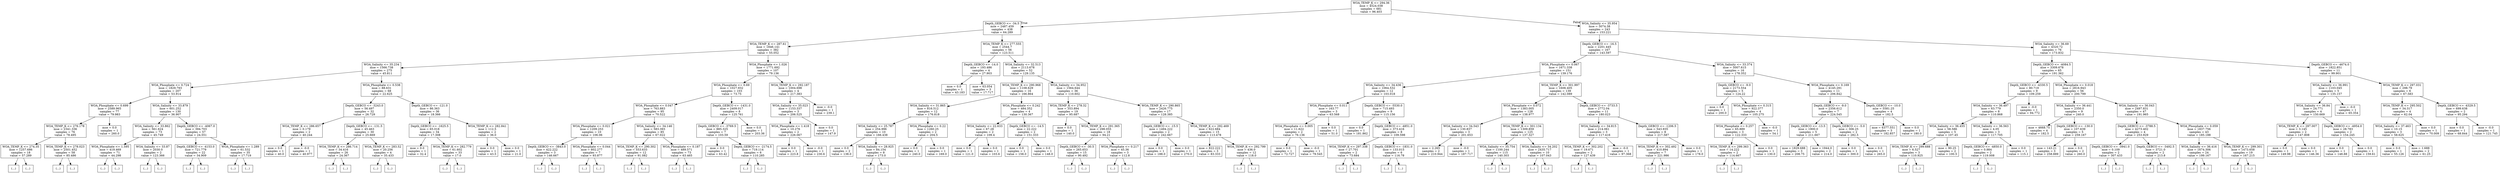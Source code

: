digraph Tree {
node [shape=box] ;
0 [label="WOA_TEMP_K <= 294.36\nmse = 4524.038\nsamples = 681\nvalue = 96.403"] ;
1 [label="Depth_GEBCO <= -34.5\nmse = 2487.459\nsamples = 438\nvalue = 64.289"] ;
0 -> 1 [labeldistance=2.5, labelangle=45, headlabel="True"] ;
2 [label="WOA_TEMP_K <= 287.61\nmse = 1846.141\nsamples = 382\nvalue = 55.052"] ;
1 -> 2 ;
3 [label="WOA_Salinity <= 35.234\nmse = 1566.738\nsamples = 275\nvalue = 45.811"] ;
2 -> 3 ;
4 [label="WOA_Phosphate <= 0.724\nmse = 1829.793\nsamples = 207\nvalue = 53.914"] ;
3 -> 4 ;
5 [label="WOA_Phosphate <= 0.699\nmse = 2589.965\nsamples = 77\nvalue = 79.983"] ;
4 -> 5 ;
6 [label="WOA_TEMP_K <= 276.178\nmse = 2341.336\nsamples = 76\nvalue = 78.495"] ;
5 -> 6 ;
7 [label="WOA_TEMP_K <= 274.35\nmse = 1257.686\nsamples = 18\nvalue = 57.289"] ;
6 -> 7 ;
8 [label="(...)"] ;
7 -> 8 ;
11 [label="(...)"] ;
7 -> 11 ;
12 [label="WOA_TEMP_K <= 278.023\nmse = 2501.452\nsamples = 58\nvalue = 85.486"] ;
6 -> 12 ;
13 [label="(...)"] ;
12 -> 13 ;
20 [label="(...)"] ;
12 -> 20 ;
105 [label="mse = 0.0\nsamples = 1\nvalue = 260.0"] ;
5 -> 105 ;
106 [label="WOA_Salinity <= 33.879\nmse = 601.252\nsamples = 130\nvalue = 36.907"] ;
4 -> 106 ;
107 [label="WOA_Salinity <= 33.862\nmse = 561.624\nsamples = 73\nvalue = 45.749"] ;
106 -> 107 ;
108 [label="WOA_Phosphate <= 1.595\nmse = 419.469\nsamples = 71\nvalue = 44.298"] ;
107 -> 108 ;
109 [label="(...)"] ;
108 -> 109 ;
164 [label="(...)"] ;
108 -> 164 ;
225 [label="WOA_Salinity <= 33.87\nmse = 2030.0\nsamples = 2\nvalue = 123.366"] ;
107 -> 225 ;
226 [label="(...)"] ;
225 -> 226 ;
227 [label="(...)"] ;
225 -> 227 ;
228 [label="Depth_GEBCO <= -4067.0\nmse = 394.703\nsamples = 57\nvalue = 24.551"] ;
106 -> 228 ;
229 [label="Depth_GEBCO <= -4153.0\nmse = 721.779\nsamples = 22\nvalue = 34.909"] ;
228 -> 229 ;
230 [label="(...)"] ;
229 -> 230 ;
271 [label="(...)"] ;
229 -> 271 ;
272 [label="WOA_Phosphate <= 1.289\nmse = 61.532\nsamples = 35\nvalue = 17.719"] ;
228 -> 272 ;
273 [label="(...)"] ;
272 -> 273 ;
318 [label="(...)"] ;
272 -> 318 ;
335 [label="WOA_Phosphate <= 0.538\nmse = 88.631\nsamples = 68\nvalue = 22.625"] ;
3 -> 335 ;
336 [label="Depth_GEBCO <= -3243.0\nmse = 56.497\nsamples = 32\nvalue = 26.729"] ;
335 -> 336 ;
337 [label="WOA_TEMP_K <= 286.657\nmse = 0.179\nsamples = 2\nvalue = 40.244"] ;
336 -> 337 ;
338 [label="mse = 0.0\nsamples = 1\nvalue = 40.0"] ;
337 -> 338 ;
339 [label="mse = -0.0\nsamples = 1\nvalue = 40.977"] ;
337 -> 339 ;
340 [label="Depth_GEBCO <= -131.5\nmse = 45.463\nsamples = 30\nvalue = 25.669"] ;
336 -> 340 ;
341 [label="WOA_TEMP_K <= 286.714\nmse = 34.416\nsamples = 26\nvalue = 24.367"] ;
340 -> 341 ;
342 [label="(...)"] ;
341 -> 342 ;
363 [label="(...)"] ;
341 -> 363 ;
368 [label="WOA_TEMP_K <= 283.52\nmse = 20.256\nsamples = 4\nvalue = 35.433"] ;
340 -> 368 ;
369 [label="(...)"] ;
368 -> 369 ;
374 [label="(...)"] ;
368 -> 374 ;
375 [label="Depth_GEBCO <= -121.0\nmse = 86.363\nsamples = 36\nvalue = 18.366"] ;
335 -> 375 ;
376 [label="Depth_GEBCO <= -1625.5\nmse = 65.018\nsamples = 34\nvalue = 17.308"] ;
375 -> 376 ;
377 [label="mse = 0.0\nsamples = 1\nvalue = 32.4"] ;
376 -> 377 ;
378 [label="WOA_TEMP_K <= 282.779\nmse = 61.602\nsamples = 33\nvalue = 17.0"] ;
376 -> 378 ;
379 [label="(...)"] ;
378 -> 379 ;
390 [label="(...)"] ;
378 -> 390 ;
403 [label="WOA_TEMP_K <= 282.841\nmse = 112.5\nsamples = 2\nvalue = 36.0"] ;
375 -> 403 ;
404 [label="mse = 0.0\nsamples = 1\nvalue = 43.5"] ;
403 -> 404 ;
405 [label="mse = 0.0\nsamples = 1\nvalue = 21.0"] ;
403 -> 405 ;
406 [label="WOA_Phosphate <= 1.026\nmse = 1771.692\nsamples = 107\nvalue = 79.136"] ;
2 -> 406 ;
407 [label="WOA_Phosphate <= 0.69\nmse = 1027.932\nsamples = 103\nvalue = 73.75"] ;
406 -> 407 ;
408 [label="WOA_Phosphate <= 0.047\nmse = 763.883\nsamples = 95\nvalue = 70.522"] ;
407 -> 408 ;
409 [label="WOA_Phosphate <= 0.021\nmse = 1209.253\nsamples = 10\nvalue = 106.06"] ;
408 -> 409 ;
410 [label="Depth_GEBCO <= -3843.0\nmse = 422.222\nsamples = 3\nvalue = 146.667"] ;
409 -> 410 ;
411 [label="(...)"] ;
410 -> 411 ;
412 [label="(...)"] ;
410 -> 412 ;
415 [label="WOA_Phosphate <= 0.044\nmse = 802.277\nsamples = 7\nvalue = 93.877"] ;
409 -> 415 ;
416 [label="(...)"] ;
415 -> 416 ;
423 [label="(...)"] ;
415 -> 423 ;
426 [label="WOA_Salinity <= 34.146\nmse = 583.393\nsamples = 85\nvalue = 67.022"] ;
408 -> 426 ;
427 [label="WOA_TEMP_K <= 290.302\nmse = 553.633\nsamples = 12\nvalue = 91.082"] ;
426 -> 427 ;
428 [label="(...)"] ;
427 -> 428 ;
443 [label="(...)"] ;
427 -> 443 ;
450 [label="WOA_Phosphate <= 0.187\nmse = 489.571\nsamples = 73\nvalue = 63.465"] ;
426 -> 450 ;
451 [label="(...)"] ;
450 -> 451 ;
520 [label="(...)"] ;
450 -> 520 ;
571 [label="Depth_GEBCO <= -1431.0\nmse = 2409.017\nsamples = 8\nvalue = 125.761"] ;
407 -> 571 ;
572 [label="Depth_GEBCO <= -3769.5\nmse = 885.325\nsamples = 7\nvalue = 103.59"] ;
571 -> 572 ;
573 [label="mse = 0.0\nsamples = 1\nvalue = 63.42"] ;
572 -> 573 ;
574 [label="Depth_GEBCO <= -2174.5\nmse = 719.114\nsamples = 6\nvalue = 110.285"] ;
572 -> 574 ;
575 [label="(...)"] ;
574 -> 575 ;
578 [label="(...)"] ;
574 -> 578 ;
579 [label="mse = 0.0\nsamples = 1\nvalue = 203.36"] ;
571 -> 579 ;
580 [label="WOA_TEMP_K <= 292.187\nmse = 1004.698\nsamples = 4\nvalue = 217.383"] ;
406 -> 580 ;
581 [label="WOA_Salinity <= 35.023\nmse = 1153.337\nsamples = 3\nvalue = 206.525"] ;
580 -> 581 ;
582 [label="WOA_Phosphate <= 1.418\nmse = 10.276\nsamples = 2\nvalue = 226.067"] ;
581 -> 582 ;
583 [label="mse = 0.0\nsamples = 1\nvalue = 223.8"] ;
582 -> 583 ;
584 [label="mse = -0.0\nsamples = 1\nvalue = 230.6"] ;
582 -> 584 ;
585 [label="mse = 0.0\nsamples = 1\nvalue = 147.9"] ;
581 -> 585 ;
586 [label="mse = -0.0\nsamples = 1\nvalue = 239.1"] ;
580 -> 586 ;
587 [label="WOA_TEMP_K <= 277.555\nmse = 2544.7\nsamples = 56\nvalue = 123.511"] ;
1 -> 587 ;
588 [label="Depth_GEBCO <= -14.0\nmse = 193.486\nsamples = 4\nvalue = 27.903"] ;
587 -> 588 ;
589 [label="mse = 0.0\nsamples = 1\nvalue = 43.183"] ;
588 -> 589 ;
590 [label="mse = 63.054\nsamples = 3\nvalue = 17.717"] ;
588 -> 590 ;
591 [label="WOA_Salinity <= 32.513\nmse = 2113.678\nsamples = 52\nvalue = 129.135"] ;
587 -> 591 ;
592 [label="WOA_TEMP_K <= 290.968\nmse = 1108.629\nsamples = 16\nvalue = 166.864"] ;
591 -> 592 ;
593 [label="WOA_Salinity <= 31.865\nmse = 816.512\nsamples = 12\nvalue = 176.818"] ;
592 -> 593 ;
594 [label="WOA_Salinity <= 25.787\nmse = 254.996\nsamples = 10\nvalue = 166.438"] ;
593 -> 594 ;
595 [label="mse = 0.0\nsamples = 2\nvalue = 138.0"] ;
594 -> 595 ;
596 [label="WOA_Salinity <= 28.925\nmse = 84.154\nsamples = 8\nvalue = 173.0"] ;
594 -> 596 ;
597 [label="(...)"] ;
596 -> 597 ;
598 [label="(...)"] ;
596 -> 598 ;
611 [label="WOA_Phosphate <= 0.22\nmse = 1260.25\nsamples = 2\nvalue = 204.5"] ;
593 -> 611 ;
612 [label="mse = 0.0\nsamples = 1\nvalue = 240.0"] ;
611 -> 612 ;
613 [label="mse = 0.0\nsamples = 1\nvalue = 169.0"] ;
611 -> 613 ;
614 [label="WOA_Phosphate <= 0.242\nmse = 484.352\nsamples = 4\nvalue = 130.367"] ;
592 -> 614 ;
615 [label="WOA_Salinity <= 22.633\nmse = 67.28\nsamples = 2\nvalue = 109.4"] ;
614 -> 615 ;
616 [label="mse = 0.0\nsamples = 1\nvalue = 121.0"] ;
615 -> 616 ;
617 [label="mse = 0.0\nsamples = 1\nvalue = 103.6"] ;
615 -> 617 ;
618 [label="Depth_GEBCO <= -14.5\nmse = 22.222\nsamples = 2\nvalue = 151.333"] ;
614 -> 618 ;
619 [label="mse = 0.0\nsamples = 1\nvalue = 158.0"] ;
618 -> 619 ;
620 [label="mse = 0.0\nsamples = 1\nvalue = 148.0"] ;
618 -> 620 ;
621 [label="WOA_Salinity <= 34.952\nmse = 1564.644\nsamples = 36\nvalue = 110.602"] ;
591 -> 621 ;
622 [label="WOA_TEMP_K <= 278.32\nmse = 353.894\nsamples = 19\nvalue = 95.687"] ;
621 -> 622 ;
623 [label="mse = 0.0\nsamples = 1\nvalue = 140.0"] ;
622 -> 623 ;
624 [label="WOA_TEMP_K <= 291.365\nmse = 298.055\nsamples = 18\nvalue = 94.21"] ;
622 -> 624 ;
625 [label="Depth_GEBCO <= -30.5\nmse = 265.653\nsamples = 15\nvalue = 90.492"] ;
624 -> 625 ;
626 [label="(...)"] ;
625 -> 626 ;
633 [label="(...)"] ;
625 -> 633 ;
654 [label="WOA_Phosphate <= 0.217\nmse = 45.36\nsamples = 3\nvalue = 112.8"] ;
624 -> 654 ;
655 [label="(...)"] ;
654 -> 655 ;
656 [label="(...)"] ;
654 -> 656 ;
659 [label="WOA_TEMP_K <= 290.865\nmse = 2426.775\nsamples = 17\nvalue = 128.385"] ;
621 -> 659 ;
660 [label="Depth_GEBCO <= -15.5\nmse = 1494.222\nsamples = 2\nvalue = 242.667"] ;
659 -> 660 ;
661 [label="mse = 0.0\nsamples = 1\nvalue = 188.0"] ;
660 -> 661 ;
662 [label="mse = 0.0\nsamples = 1\nvalue = 270.0"] ;
660 -> 662 ;
663 [label="WOA_TEMP_K <= 292.469\nmse = 622.684\nsamples = 15\nvalue = 113.478"] ;
659 -> 663 ;
664 [label="mse = 822.222\nsamples = 3\nvalue = 83.333"] ;
663 -> 664 ;
665 [label="WOA_TEMP_K <= 292.799\nmse = 436.0\nsamples = 12\nvalue = 118.0"] ;
663 -> 665 ;
666 [label="(...)"] ;
665 -> 666 ;
673 [label="(...)"] ;
665 -> 673 ;
676 [label="WOA_Salinity <= 35.954\nmse = 3074.38\nsamples = 243\nvalue = 153.221"] ;
0 -> 676 [labeldistance=2.5, labelangle=-45, headlabel="False"] ;
677 [label="Depth_GEBCO <= -16.5\nmse = 2201.445\nsamples = 167\nvalue = 143.597"] ;
676 -> 677 ;
678 [label="WOA_Phosphate <= 0.067\nmse = 1671.338\nsamples = 151\nvalue = 139.176"] ;
677 -> 678 ;
679 [label="WOA_Salinity <= 34.436\nmse = 1064.532\nsamples = 12\nvalue = 103.018"] ;
678 -> 679 ;
680 [label="WOA_Phosphate <= 0.011\nmse = 163.77\nsamples = 3\nvalue = 63.568"] ;
679 -> 680 ;
681 [label="WOA_Phosphate <= 0.005\nmse = 11.622\nsamples = 2\nvalue = 76.136"] ;
680 -> 681 ;
682 [label="mse = 0.0\nsamples = 1\nvalue = 72.727"] ;
681 -> 682 ;
683 [label="mse = -0.0\nsamples = 1\nvalue = 79.545"] ;
681 -> 683 ;
684 [label="mse = 0.0\nsamples = 1\nvalue = 51.0"] ;
680 -> 684 ;
685 [label="Depth_GEBCO <= -5530.0\nmse = 715.493\nsamples = 9\nvalue = 115.156"] ;
679 -> 685 ;
686 [label="mse = 0.0\nsamples = 1\nvalue = 181.862"] ;
685 -> 686 ;
687 [label="Depth_GEBCO <= -4851.0\nmse = 373.416\nsamples = 8\nvalue = 109.598"] ;
685 -> 687 ;
688 [label="WOA_TEMP_K <= 297.338\nmse = 27.701\nsamples = 2\nvalue = 73.684"] ;
687 -> 688 ;
689 [label="(...)"] ;
688 -> 689 ;
690 [label="(...)"] ;
688 -> 690 ;
691 [label="Depth_GEBCO <= -1831.0\nmse = 133.015\nsamples = 6\nvalue = 116.78"] ;
687 -> 691 ;
692 [label="(...)"] ;
691 -> 692 ;
701 [label="(...)"] ;
691 -> 701 ;
702 [label="WOA_TEMP_K <= 301.997\nmse = 1606.405\nsamples = 139\nvalue = 142.089"] ;
678 -> 702 ;
703 [label="WOA_Phosphate <= 0.072\nmse = 1383.005\nsamples = 128\nvalue = 138.977"] ;
702 -> 703 ;
704 [label="WOA_Salinity <= 34.543\nmse = 130.837\nsamples = 3\nvalue = 201.653"] ;
703 -> 704 ;
705 [label="mse = 2.265\nsamples = 2\nvalue = 210.944"] ;
704 -> 705 ;
706 [label="mse = -0.0\nsamples = 1\nvalue = 187.717"] ;
704 -> 706 ;
707 [label="WOA_TEMP_K <= 301.134\nmse = 1309.859\nsamples = 125\nvalue = 137.327"] ;
703 -> 707 ;
708 [label="WOA_Salinity <= 35.754\nmse = 1100.244\nsamples = 115\nvalue = 140.303"] ;
707 -> 708 ;
709 [label="(...)"] ;
708 -> 709 ;
882 [label="(...)"] ;
708 -> 882 ;
889 [label="WOA_Salinity <= 34.202\nmse = 2435.717\nsamples = 10\nvalue = 107.043"] ;
707 -> 889 ;
890 [label="(...)"] ;
889 -> 890 ;
893 [label="(...)"] ;
889 -> 893 ;
908 [label="Depth_GEBCO <= -3733.5\nmse = 2772.04\nsamples = 11\nvalue = 180.023"] ;
702 -> 908 ;
909 [label="WOA_Salinity <= 34.815\nmse = 214.061\nsamples = 3\nvalue = 117.416"] ;
908 -> 909 ;
910 [label="WOA_TEMP_K <= 302.202\nmse = 19.671\nsamples = 2\nvalue = 127.439"] ;
909 -> 910 ;
911 [label="(...)"] ;
910 -> 911 ;
912 [label="(...)"] ;
910 -> 912 ;
913 [label="mse = -0.0\nsamples = 1\nvalue = 97.368"] ;
909 -> 913 ;
914 [label="Depth_GEBCO <= -1206.5\nmse = 543.935\nsamples = 8\nvalue = 217.587"] ;
908 -> 914 ;
915 [label="WOA_TEMP_K <= 302.492\nmse = 410.894\nsamples = 7\nvalue = 221.986"] ;
914 -> 915 ;
916 [label="(...)"] ;
915 -> 916 ;
925 [label="(...)"] ;
915 -> 925 ;
926 [label="mse = 0.0\nsamples = 1\nvalue = 178.0"] ;
914 -> 926 ;
927 [label="WOA_Salinity <= 33.374\nmse = 5007.615\nsamples = 16\nvalue = 178.352"] ;
677 -> 927 ;
928 [label="Depth_GEBCO <= -9.0\nmse = 2173.554\nsamples = 5\nvalue = 124.22"] ;
927 -> 928 ;
929 [label="mse = 0.0\nsamples = 1\nvalue = 200.0"] ;
928 -> 929 ;
930 [label="WOA_Phosphate <= 0.315\nmse = 922.377\nsamples = 4\nvalue = 105.275"] ;
928 -> 930 ;
931 [label="WOA_Phosphate <= 0.257\nmse = 65.889\nsamples = 3\nvalue = 122.333"] ;
930 -> 931 ;
932 [label="WOA_TEMP_K <= 299.363\nmse = 14.222\nsamples = 2\nvalue = 114.667"] ;
931 -> 932 ;
933 [label="(...)"] ;
932 -> 933 ;
934 [label="(...)"] ;
932 -> 934 ;
935 [label="mse = 0.0\nsamples = 1\nvalue = 130.0"] ;
931 -> 935 ;
936 [label="mse = -0.0\nsamples = 1\nvalue = 54.1"] ;
930 -> 936 ;
937 [label="WOA_Phosphate <= 0.169\nmse = 4145.291\nsamples = 11\nvalue = 206.842"] ;
927 -> 937 ;
938 [label="Depth_GEBCO <= -9.0\nmse = 2356.612\nsamples = 7\nvalue = 224.545"] ;
937 -> 938 ;
939 [label="Depth_GEBCO <= -13.5\nmse = 1900.0\nsamples = 5\nvalue = 211.667"] ;
938 -> 939 ;
940 [label="mse = 1829.688\nsamples = 3\nvalue = 208.75"] ;
939 -> 940 ;
941 [label="mse = 1944.0\nsamples = 2\nvalue = 214.0"] ;
939 -> 941 ;
942 [label="Depth_GEBCO <= -5.0\nmse = 306.25\nsamples = 2\nvalue = 282.5"] ;
938 -> 942 ;
943 [label="mse = 0.0\nsamples = 1\nvalue = 300.0"] ;
942 -> 943 ;
944 [label="mse = 0.0\nsamples = 1\nvalue = 265.0"] ;
942 -> 944 ;
945 [label="Depth_GEBCO <= -10.0\nmse = 5581.25\nsamples = 4\nvalue = 182.5"] ;
937 -> 945 ;
946 [label="mse = 6377.551\nsamples = 3\nvalue = 182.857"] ;
945 -> 946 ;
947 [label="mse = 0.0\nsamples = 1\nvalue = 180.0"] ;
945 -> 947 ;
948 [label="WOA_Salinity <= 36.69\nmse = 4320.72\nsamples = 76\nvalue = 173.832"] ;
676 -> 948 ;
949 [label="Depth_GEBCO <= -4084.5\nmse = 3309.678\nsamples = 65\nvalue = 191.362"] ;
948 -> 949 ;
950 [label="Depth_GEBCO <= -4330.5\nmse = 80.719\nsamples = 9\nvalue = 109.259"] ;
949 -> 950 ;
951 [label="WOA_Salinity <= 36.497\nmse = 63.779\nsamples = 8\nvalue = 110.868"] ;
950 -> 951 ;
952 [label="WOA_Salinity <= 36.455\nmse = 58.586\nsamples = 5\nvalue = 107.45"] ;
951 -> 952 ;
953 [label="WOA_TEMP_K <= 299.688\nmse = 6.527\nsamples = 3\nvalue = 110.925"] ;
952 -> 953 ;
954 [label="(...)"] ;
953 -> 954 ;
955 [label="(...)"] ;
953 -> 955 ;
958 [label="mse = 90.25\nsamples = 2\nvalue = 100.5"] ;
952 -> 958 ;
959 [label="WOA_Salinity <= 36.563\nmse = 4.05\nsamples = 3\nvalue = 117.705"] ;
951 -> 959 ;
960 [label="Depth_GEBCO <= -4850.0\nmse = 0.984\nsamples = 2\nvalue = 119.008"] ;
959 -> 960 ;
961 [label="(...)"] ;
960 -> 961 ;
962 [label="(...)"] ;
960 -> 962 ;
963 [label="mse = 0.0\nsamples = 1\nvalue = 115.1"] ;
959 -> 963 ;
964 [label="mse = -0.0\nsamples = 1\nvalue = 94.772"] ;
950 -> 964 ;
965 [label="WOA_Phosphate <= 0.018\nmse = 2816.943\nsamples = 56\nvalue = 200.799"] ;
949 -> 965 ;
966 [label="WOA_Salinity <= 36.441\nmse = 2350.0\nsamples = 9\nvalue = 240.0"] ;
965 -> 966 ;
967 [label="mse = 4668.75\nsamples = 4\nvalue = 182.5"] ;
966 -> 967 ;
968 [label="Depth_GEBCO <= -130.0\nmse = 107.639\nsamples = 5\nvalue = 259.167"] ;
966 -> 968 ;
969 [label="mse = 143.21\nsamples = 3\nvalue = 258.889"] ;
968 -> 969 ;
970 [label="mse = 0.0\nsamples = 2\nvalue = 260.0"] ;
968 -> 970 ;
971 [label="WOA_Salinity <= 36.043\nmse = 2497.831\nsamples = 47\nvalue = 191.965"] ;
965 -> 971 ;
972 [label="Depth_GEBCO <= -3788.5\nmse = 4273.402\nsamples = 4\nvalue = 253.929"] ;
971 -> 972 ;
973 [label="Depth_GEBCO <= -3941.0\nmse = 0.109\nsamples = 2\nvalue = 307.433"] ;
972 -> 973 ;
974 [label="(...)"] ;
973 -> 974 ;
975 [label="(...)"] ;
973 -> 975 ;
976 [label="Depth_GEBCO <= -3492.5\nmse = 3721.0\nsamples = 2\nvalue = 213.8"] ;
972 -> 976 ;
977 [label="(...)"] ;
976 -> 977 ;
978 [label="(...)"] ;
976 -> 978 ;
979 [label="WOA_Phosphate <= 0.059\nmse = 1837.756\nsamples = 43\nvalue = 185.188"] ;
971 -> 979 ;
980 [label="WOA_Salinity <= 36.416\nmse = 1674.306\nsamples = 24\nvalue = 199.167"] ;
979 -> 980 ;
981 [label="(...)"] ;
980 -> 981 ;
988 [label="(...)"] ;
980 -> 988 ;
1009 [label="WOA_TEMP_K <= 299.301\nmse = 1473.658\nsamples = 19\nvalue = 167.215"] ;
979 -> 1009 ;
1010 [label="(...)"] ;
1009 -> 1010 ;
1033 [label="(...)"] ;
1009 -> 1033 ;
1036 [label="Depth_GEBCO <= -4674.0\nmse = 1822.851\nsamples = 11\nvalue = 99.901"] ;
948 -> 1036 ;
1037 [label="WOA_Salinity <= 36.991\nmse = 1103.045\nsamples = 5\nvalue = 135.157"] ;
1036 -> 1037 ;
1038 [label="WOA_Salinity <= 36.84\nmse = 24.771\nsamples = 4\nvalue = 150.669"] ;
1037 -> 1038 ;
1039 [label="WOA_TEMP_K <= 297.007\nmse = 3.145\nsamples = 2\nvalue = 147.808"] ;
1038 -> 1039 ;
1040 [label="mse = 0.0\nsamples = 1\nvalue = 149.98"] ;
1039 -> 1040 ;
1041 [label="mse = 0.0\nsamples = 1\nvalue = 146.36"] ;
1039 -> 1041 ;
1042 [label="Depth_GEBCO <= -4954.0\nmse = 28.783\nsamples = 2\nvalue = 154.245"] ;
1038 -> 1042 ;
1043 [label="mse = 0.0\nsamples = 1\nvalue = 148.88"] ;
1042 -> 1043 ;
1044 [label="mse = 0.0\nsamples = 1\nvalue = 159.61"] ;
1042 -> 1044 ;
1045 [label="mse = -0.0\nsamples = 1\nvalue = 65.354"] ;
1037 -> 1045 ;
1046 [label="WOA_TEMP_K <= 297.031\nmse = 298.79\nsamples = 6\nvalue = 67.583"] ;
1036 -> 1046 ;
1047 [label="WOA_TEMP_K <= 295.502\nmse = 34.317\nsamples = 4\nvalue = 62.04"] ;
1046 -> 1047 ;
1048 [label="WOA_Salinity <= 37.463\nmse = 10.15\nsamples = 3\nvalue = 58.625"] ;
1047 -> 1048 ;
1049 [label="mse = 0.0\nsamples = 1\nvalue = 55.126"] ;
1048 -> 1049 ;
1050 [label="mse = 1.688\nsamples = 2\nvalue = 61.25"] ;
1048 -> 1050 ;
1051 [label="mse = 0.0\nsamples = 1\nvalue = 70.009"] ;
1047 -> 1051 ;
1052 [label="Depth_GEBCO <= -4329.5\nmse = 699.638\nsamples = 2\nvalue = 95.294"] ;
1046 -> 1052 ;
1053 [label="mse = 0.0\nsamples = 1\nvalue = 68.844"] ;
1052 -> 1053 ;
1054 [label="mse = -0.0\nsamples = 1\nvalue = 121.745"] ;
1052 -> 1054 ;
}